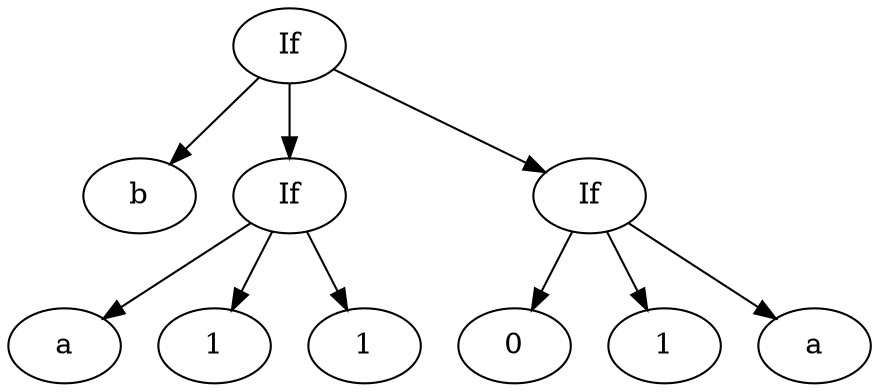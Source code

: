 
// Eval 4
digraph G {
    n0 [label="If"];
    n0 -> n1;
    n1 [label="b"];
    n0 -> n2;
    n2 [label="If"];
    n2 -> n3;
    n3 [label="a"];
    n2 -> n4;
    n4 [label="1"];
    n2 -> n5;
    n5 [label="1"];
    n0 -> n6;
    n6 [label="If"];
    n6 -> n7;
    n7 [label="0"];
    n6 -> n8;
    n8 [label="1"];
    n6 -> n9;
    n9 [label="a"];
}
